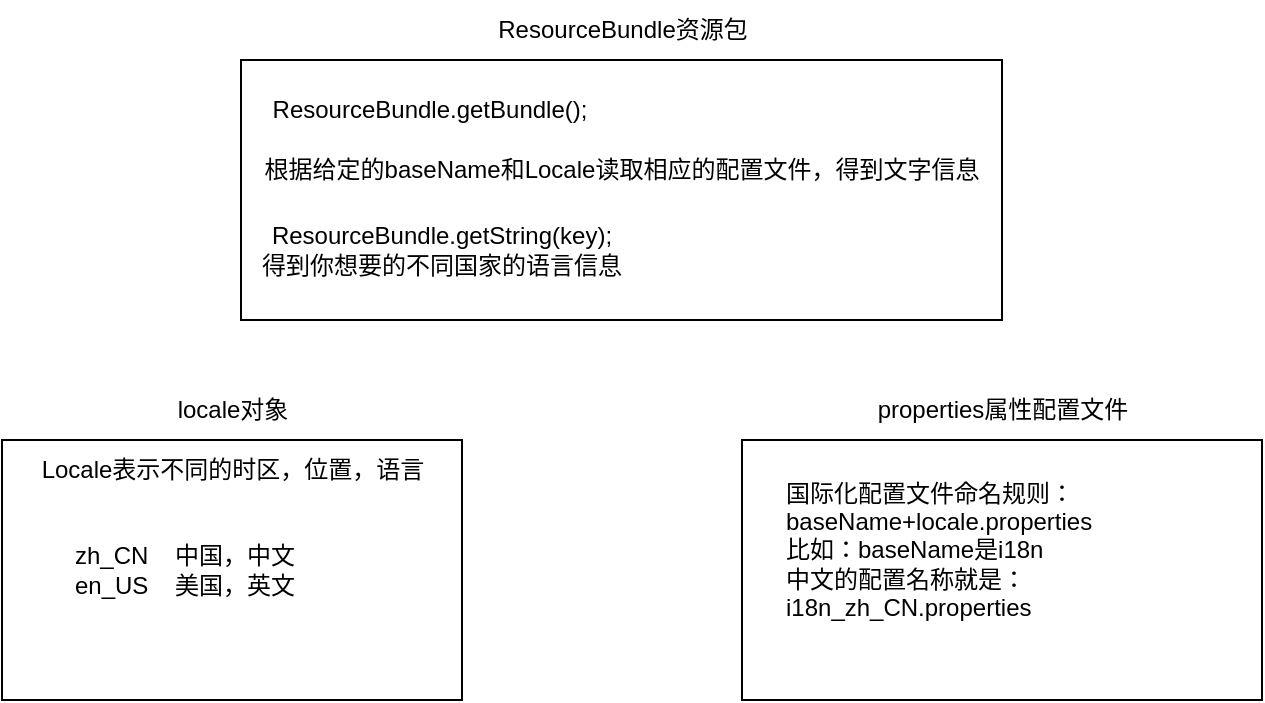 <mxfile version="22.1.19" type="github">
  <diagram name="第 1 页" id="rc2ecsA4oZILKcnW_Jfl">
    <mxGraphModel dx="1434" dy="761" grid="1" gridSize="10" guides="1" tooltips="1" connect="1" arrows="1" fold="1" page="1" pageScale="1" pageWidth="827" pageHeight="1169" math="0" shadow="0">
      <root>
        <mxCell id="0" />
        <mxCell id="1" parent="0" />
        <mxCell id="SCiWo5vwGggc0oU0Sdin-1" value="" style="rounded=0;whiteSpace=wrap;html=1;" vertex="1" parent="1">
          <mxGeometry x="100" y="270" width="230" height="130" as="geometry" />
        </mxCell>
        <mxCell id="SCiWo5vwGggc0oU0Sdin-2" value="locale对象" style="text;html=1;align=center;verticalAlign=middle;resizable=0;points=[];autosize=1;strokeColor=none;fillColor=none;" vertex="1" parent="1">
          <mxGeometry x="175" y="240" width="80" height="30" as="geometry" />
        </mxCell>
        <mxCell id="SCiWo5vwGggc0oU0Sdin-3" value="Locale表示不同的时区，位置，语言" style="text;html=1;strokeColor=none;fillColor=none;align=center;verticalAlign=middle;whiteSpace=wrap;rounded=0;" vertex="1" parent="1">
          <mxGeometry x="112.5" y="270" width="205" height="30" as="geometry" />
        </mxCell>
        <mxCell id="SCiWo5vwGggc0oU0Sdin-4" value="zh_CN&amp;nbsp; &amp;nbsp; 中国，中文&lt;br&gt;en_US&amp;nbsp; &amp;nbsp; 美国，英文" style="text;html=1;strokeColor=none;fillColor=none;align=center;verticalAlign=middle;whiteSpace=wrap;rounded=0;" vertex="1" parent="1">
          <mxGeometry x="112.5" y="320" width="157" height="30" as="geometry" />
        </mxCell>
        <mxCell id="SCiWo5vwGggc0oU0Sdin-5" value="" style="rounded=0;whiteSpace=wrap;html=1;" vertex="1" parent="1">
          <mxGeometry x="470" y="270" width="260" height="130" as="geometry" />
        </mxCell>
        <mxCell id="SCiWo5vwGggc0oU0Sdin-6" value="properties属性配置文件" style="text;html=1;align=center;verticalAlign=middle;resizable=0;points=[];autosize=1;strokeColor=none;fillColor=none;" vertex="1" parent="1">
          <mxGeometry x="525" y="240" width="150" height="30" as="geometry" />
        </mxCell>
        <mxCell id="SCiWo5vwGggc0oU0Sdin-7" value="&lt;div style=&quot;&quot;&gt;&lt;span style=&quot;background-color: initial;&quot;&gt;国际化配置文件命名规则：&lt;/span&gt;&lt;/div&gt;&lt;div style=&quot;&quot;&gt;&lt;span style=&quot;background-color: initial;&quot;&gt;baseName+locale.properties&lt;/span&gt;&lt;/div&gt;&lt;div style=&quot;&quot;&gt;比如：baseName是i18n&lt;/div&gt;&lt;div style=&quot;&quot;&gt;中文的配置名称就是：i18n_zh_CN.properties&lt;/div&gt;" style="text;html=1;strokeColor=none;fillColor=none;align=left;verticalAlign=middle;whiteSpace=wrap;rounded=0;" vertex="1" parent="1">
          <mxGeometry x="490" y="280" width="210" height="90" as="geometry" />
        </mxCell>
        <mxCell id="SCiWo5vwGggc0oU0Sdin-8" value="" style="rounded=0;whiteSpace=wrap;html=1;" vertex="1" parent="1">
          <mxGeometry x="219.5" y="80" width="380.5" height="130" as="geometry" />
        </mxCell>
        <mxCell id="SCiWo5vwGggc0oU0Sdin-9" value="ResourceBundle资源包" style="text;html=1;align=center;verticalAlign=middle;resizable=0;points=[];autosize=1;strokeColor=none;fillColor=none;" vertex="1" parent="1">
          <mxGeometry x="334.75" y="50" width="150" height="30" as="geometry" />
        </mxCell>
        <mxCell id="SCiWo5vwGggc0oU0Sdin-10" value="ResourceBundle.getBundle();" style="text;html=1;strokeColor=none;fillColor=none;align=center;verticalAlign=middle;whiteSpace=wrap;rounded=0;" vertex="1" parent="1">
          <mxGeometry x="214" y="90" width="200" height="30" as="geometry" />
        </mxCell>
        <mxCell id="SCiWo5vwGggc0oU0Sdin-11" value="根据给定的baseName和Locale读取相应的配置文件，得到文字信息" style="text;html=1;strokeColor=none;fillColor=none;align=center;verticalAlign=middle;whiteSpace=wrap;rounded=0;" vertex="1" parent="1">
          <mxGeometry x="205" y="120" width="410" height="30" as="geometry" />
        </mxCell>
        <mxCell id="SCiWo5vwGggc0oU0Sdin-12" value="ResourceBundle.getString(key);&lt;br&gt;得到你想要的不同国家的语言信息" style="text;html=1;strokeColor=none;fillColor=none;align=center;verticalAlign=middle;whiteSpace=wrap;rounded=0;" vertex="1" parent="1">
          <mxGeometry x="199.5" y="160" width="240" height="30" as="geometry" />
        </mxCell>
      </root>
    </mxGraphModel>
  </diagram>
</mxfile>
